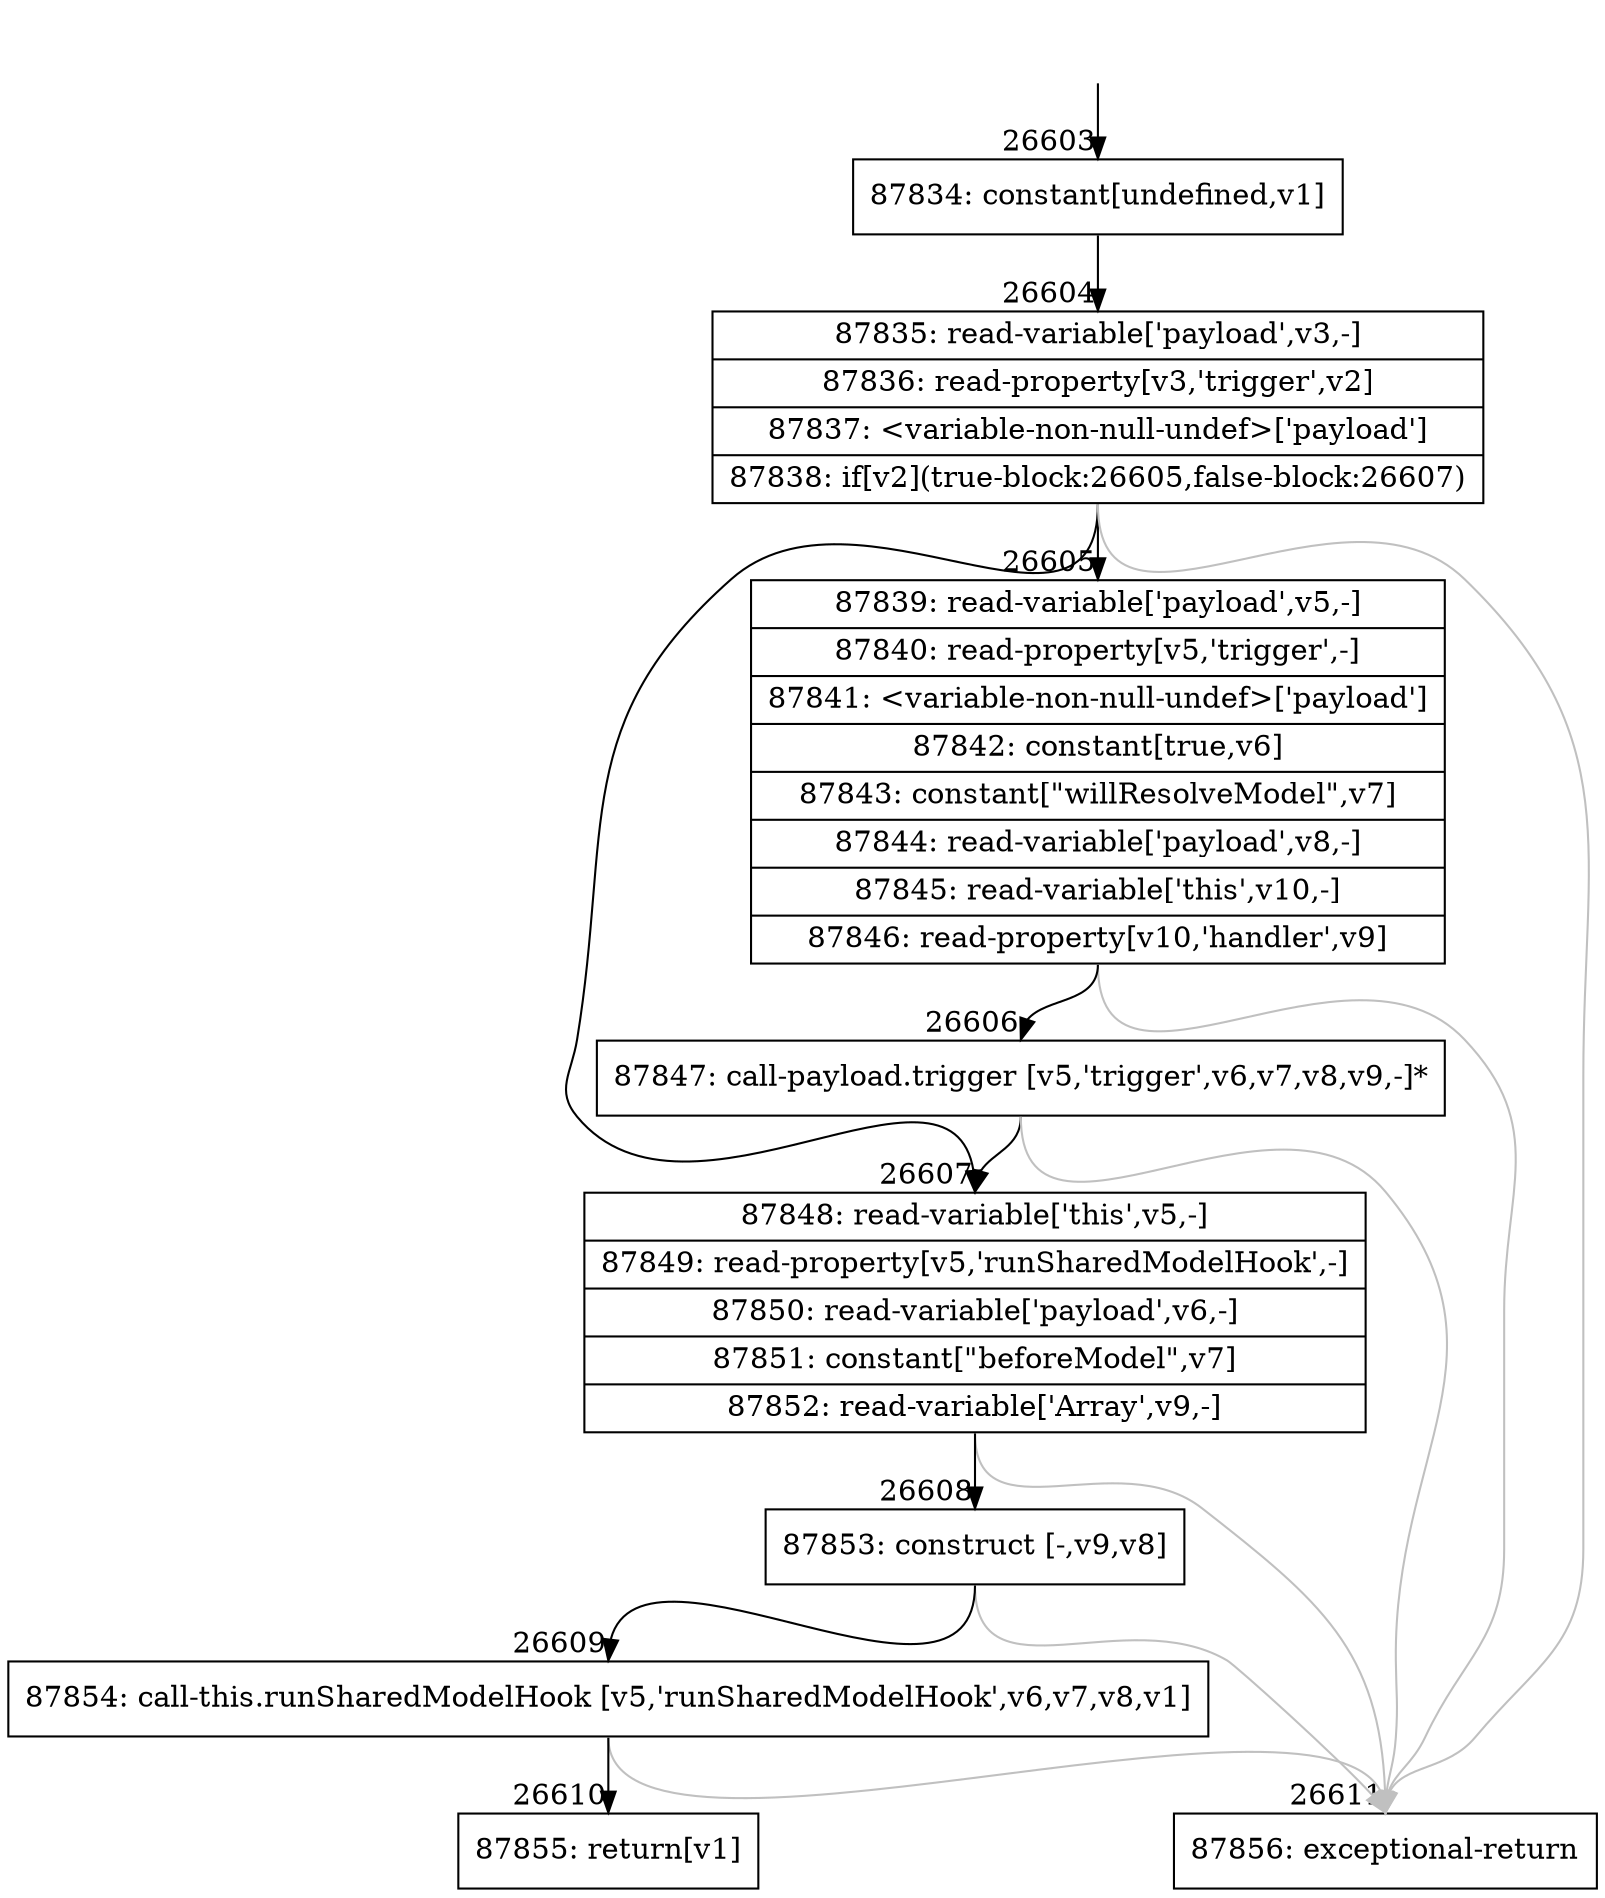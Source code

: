 digraph {
rankdir="TD"
BB_entry2329[shape=none,label=""];
BB_entry2329 -> BB26603 [tailport=s, headport=n, headlabel="    26603"]
BB26603 [shape=record label="{87834: constant[undefined,v1]}" ] 
BB26603 -> BB26604 [tailport=s, headport=n, headlabel="      26604"]
BB26604 [shape=record label="{87835: read-variable['payload',v3,-]|87836: read-property[v3,'trigger',v2]|87837: \<variable-non-null-undef\>['payload']|87838: if[v2](true-block:26605,false-block:26607)}" ] 
BB26604 -> BB26605 [tailport=s, headport=n, headlabel="      26605"]
BB26604 -> BB26607 [tailport=s, headport=n, headlabel="      26607"]
BB26604 -> BB26611 [tailport=s, headport=n, color=gray, headlabel="      26611"]
BB26605 [shape=record label="{87839: read-variable['payload',v5,-]|87840: read-property[v5,'trigger',-]|87841: \<variable-non-null-undef\>['payload']|87842: constant[true,v6]|87843: constant[\"willResolveModel\",v7]|87844: read-variable['payload',v8,-]|87845: read-variable['this',v10,-]|87846: read-property[v10,'handler',v9]}" ] 
BB26605 -> BB26606 [tailport=s, headport=n, headlabel="      26606"]
BB26605 -> BB26611 [tailport=s, headport=n, color=gray]
BB26606 [shape=record label="{87847: call-payload.trigger [v5,'trigger',v6,v7,v8,v9,-]*}" ] 
BB26606 -> BB26607 [tailport=s, headport=n]
BB26606 -> BB26611 [tailport=s, headport=n, color=gray]
BB26607 [shape=record label="{87848: read-variable['this',v5,-]|87849: read-property[v5,'runSharedModelHook',-]|87850: read-variable['payload',v6,-]|87851: constant[\"beforeModel\",v7]|87852: read-variable['Array',v9,-]}" ] 
BB26607 -> BB26608 [tailport=s, headport=n, headlabel="      26608"]
BB26607 -> BB26611 [tailport=s, headport=n, color=gray]
BB26608 [shape=record label="{87853: construct [-,v9,v8]}" ] 
BB26608 -> BB26609 [tailport=s, headport=n, headlabel="      26609"]
BB26608 -> BB26611 [tailport=s, headport=n, color=gray]
BB26609 [shape=record label="{87854: call-this.runSharedModelHook [v5,'runSharedModelHook',v6,v7,v8,v1]}" ] 
BB26609 -> BB26610 [tailport=s, headport=n, headlabel="      26610"]
BB26609 -> BB26611 [tailport=s, headport=n, color=gray]
BB26610 [shape=record label="{87855: return[v1]}" ] 
BB26611 [shape=record label="{87856: exceptional-return}" ] 
//#$~ 48211
}
